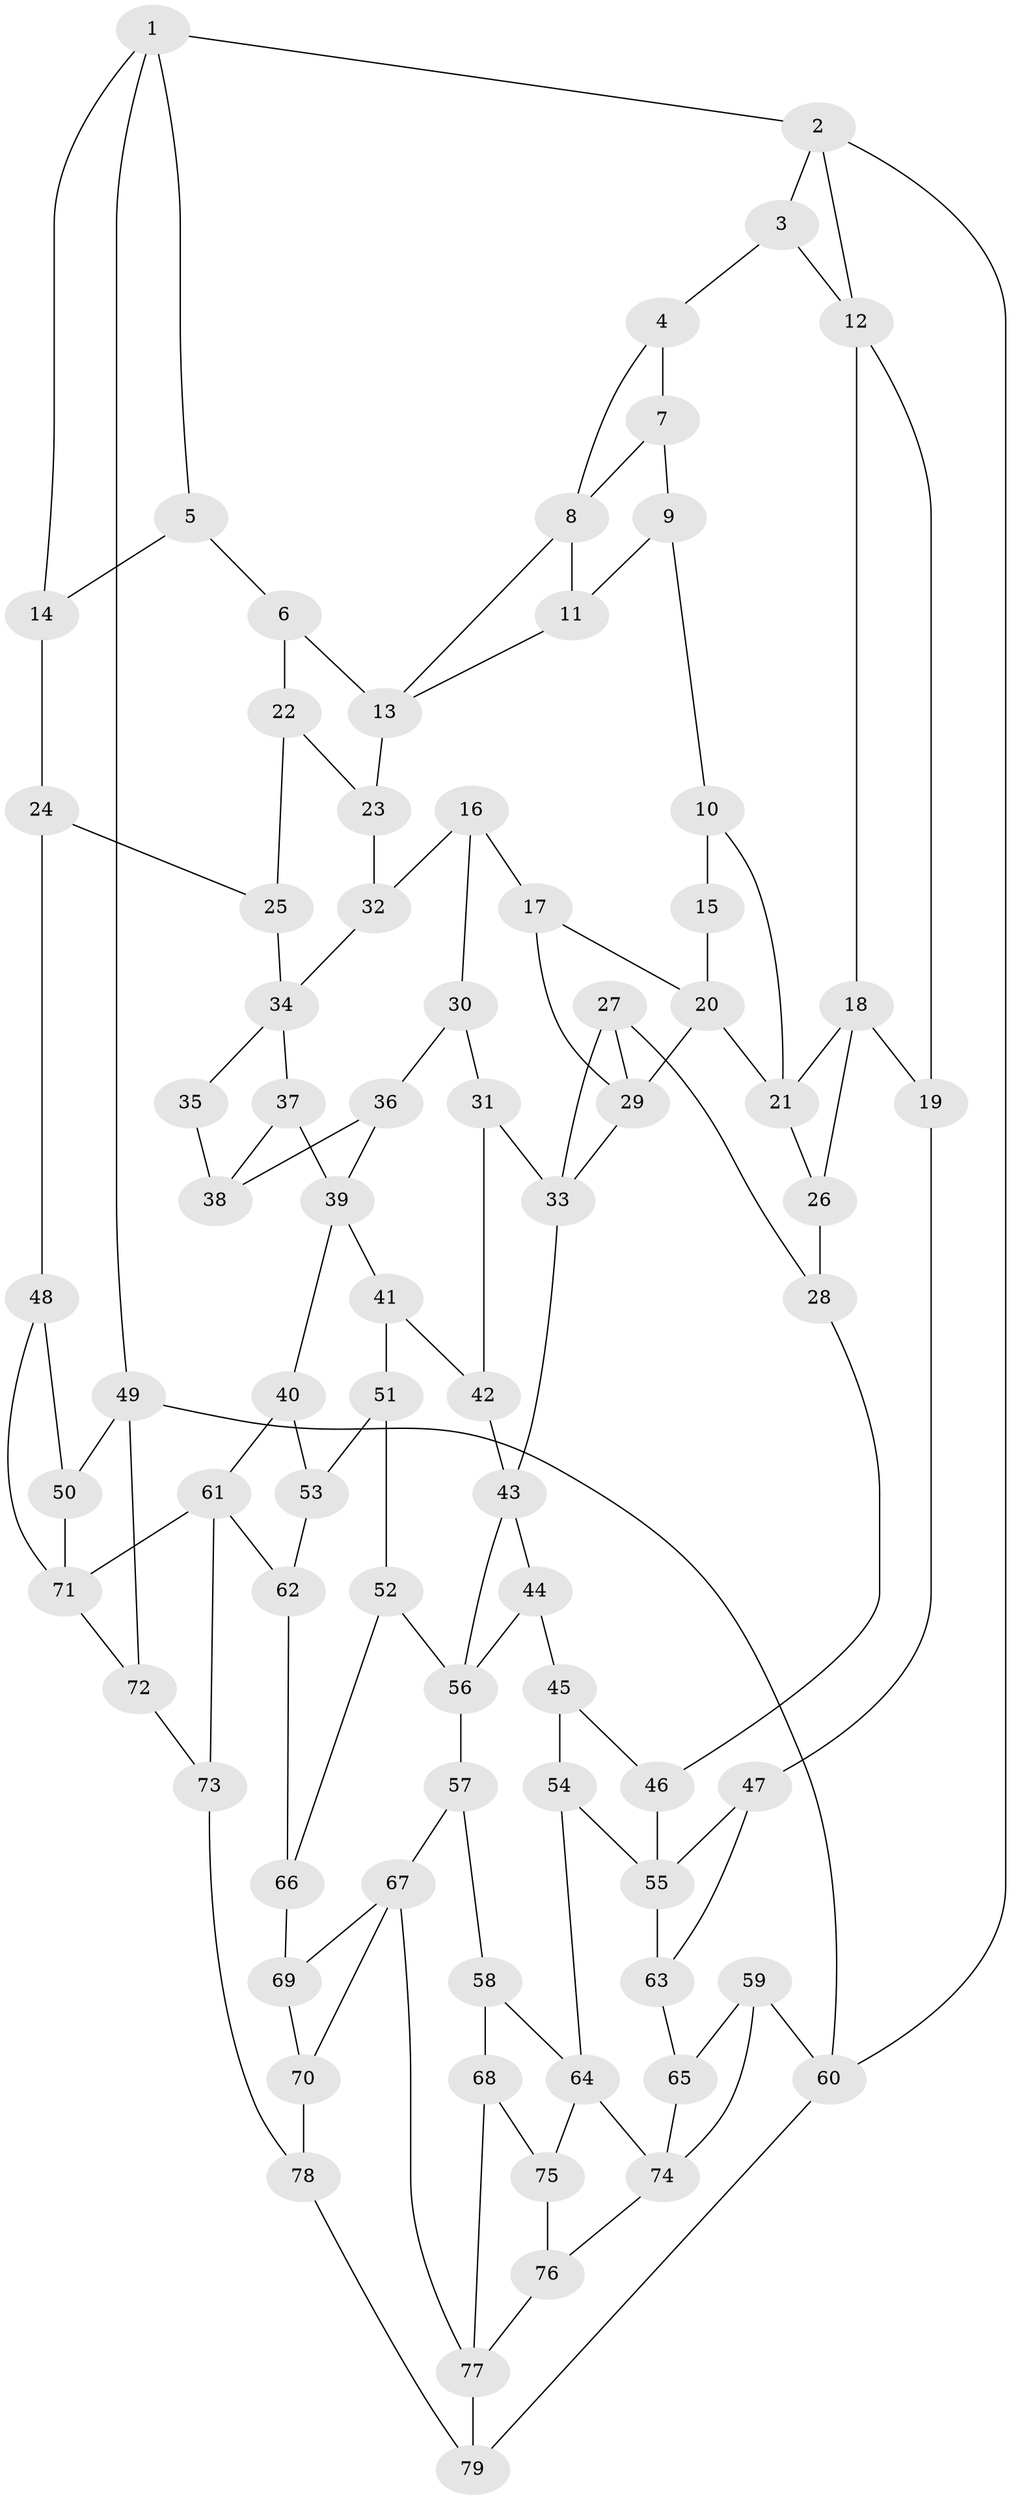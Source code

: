 // original degree distribution, {3: 0.026785714285714284, 6: 0.22321428571428573, 4: 0.22321428571428573, 5: 0.5267857142857143}
// Generated by graph-tools (version 1.1) at 2025/38/03/04/25 23:38:24]
// undirected, 79 vertices, 129 edges
graph export_dot {
  node [color=gray90,style=filled];
  1;
  2;
  3;
  4;
  5;
  6;
  7;
  8;
  9;
  10;
  11;
  12;
  13;
  14;
  15;
  16;
  17;
  18;
  19;
  20;
  21;
  22;
  23;
  24;
  25;
  26;
  27;
  28;
  29;
  30;
  31;
  32;
  33;
  34;
  35;
  36;
  37;
  38;
  39;
  40;
  41;
  42;
  43;
  44;
  45;
  46;
  47;
  48;
  49;
  50;
  51;
  52;
  53;
  54;
  55;
  56;
  57;
  58;
  59;
  60;
  61;
  62;
  63;
  64;
  65;
  66;
  67;
  68;
  69;
  70;
  71;
  72;
  73;
  74;
  75;
  76;
  77;
  78;
  79;
  1 -- 2 [weight=1.0];
  1 -- 5 [weight=1.0];
  1 -- 14 [weight=1.0];
  1 -- 49 [weight=1.0];
  2 -- 3 [weight=1.0];
  2 -- 12 [weight=1.0];
  2 -- 60 [weight=1.0];
  3 -- 4 [weight=1.0];
  3 -- 12 [weight=1.0];
  4 -- 7 [weight=1.0];
  4 -- 8 [weight=1.0];
  5 -- 6 [weight=1.0];
  5 -- 14 [weight=1.0];
  6 -- 13 [weight=1.0];
  6 -- 22 [weight=1.0];
  7 -- 8 [weight=1.0];
  7 -- 9 [weight=1.0];
  8 -- 11 [weight=1.0];
  8 -- 13 [weight=1.0];
  9 -- 10 [weight=1.0];
  9 -- 11 [weight=1.0];
  10 -- 15 [weight=1.0];
  10 -- 21 [weight=1.0];
  11 -- 13 [weight=1.0];
  12 -- 18 [weight=1.0];
  12 -- 19 [weight=1.0];
  13 -- 23 [weight=1.0];
  14 -- 24 [weight=1.0];
  15 -- 20 [weight=1.0];
  16 -- 17 [weight=1.0];
  16 -- 30 [weight=1.0];
  16 -- 32 [weight=1.0];
  17 -- 20 [weight=1.0];
  17 -- 29 [weight=1.0];
  18 -- 19 [weight=1.0];
  18 -- 21 [weight=1.0];
  18 -- 26 [weight=1.0];
  19 -- 47 [weight=1.0];
  20 -- 21 [weight=1.0];
  20 -- 29 [weight=1.0];
  21 -- 26 [weight=1.0];
  22 -- 23 [weight=1.0];
  22 -- 25 [weight=1.0];
  23 -- 32 [weight=2.0];
  24 -- 25 [weight=1.0];
  24 -- 48 [weight=2.0];
  25 -- 34 [weight=1.0];
  26 -- 28 [weight=1.0];
  27 -- 28 [weight=1.0];
  27 -- 29 [weight=1.0];
  27 -- 33 [weight=1.0];
  28 -- 46 [weight=1.0];
  29 -- 33 [weight=1.0];
  30 -- 31 [weight=1.0];
  30 -- 36 [weight=1.0];
  31 -- 33 [weight=1.0];
  31 -- 42 [weight=1.0];
  32 -- 34 [weight=1.0];
  33 -- 43 [weight=1.0];
  34 -- 35 [weight=1.0];
  34 -- 37 [weight=1.0];
  35 -- 38 [weight=2.0];
  36 -- 38 [weight=1.0];
  36 -- 39 [weight=1.0];
  37 -- 38 [weight=1.0];
  37 -- 39 [weight=1.0];
  39 -- 40 [weight=1.0];
  39 -- 41 [weight=1.0];
  40 -- 53 [weight=1.0];
  40 -- 61 [weight=1.0];
  41 -- 42 [weight=1.0];
  41 -- 51 [weight=1.0];
  42 -- 43 [weight=1.0];
  43 -- 44 [weight=1.0];
  43 -- 56 [weight=1.0];
  44 -- 45 [weight=1.0];
  44 -- 56 [weight=1.0];
  45 -- 46 [weight=1.0];
  45 -- 54 [weight=1.0];
  46 -- 55 [weight=1.0];
  47 -- 55 [weight=1.0];
  47 -- 63 [weight=1.0];
  48 -- 50 [weight=1.0];
  48 -- 71 [weight=1.0];
  49 -- 50 [weight=1.0];
  49 -- 60 [weight=1.0];
  49 -- 72 [weight=1.0];
  50 -- 71 [weight=1.0];
  51 -- 52 [weight=1.0];
  51 -- 53 [weight=1.0];
  52 -- 56 [weight=1.0];
  52 -- 66 [weight=1.0];
  53 -- 62 [weight=1.0];
  54 -- 55 [weight=1.0];
  54 -- 64 [weight=1.0];
  55 -- 63 [weight=1.0];
  56 -- 57 [weight=1.0];
  57 -- 58 [weight=1.0];
  57 -- 67 [weight=1.0];
  58 -- 64 [weight=1.0];
  58 -- 68 [weight=1.0];
  59 -- 60 [weight=1.0];
  59 -- 65 [weight=1.0];
  59 -- 74 [weight=1.0];
  60 -- 79 [weight=1.0];
  61 -- 62 [weight=1.0];
  61 -- 71 [weight=1.0];
  61 -- 73 [weight=1.0];
  62 -- 66 [weight=1.0];
  63 -- 65 [weight=2.0];
  64 -- 74 [weight=1.0];
  64 -- 75 [weight=1.0];
  65 -- 74 [weight=1.0];
  66 -- 69 [weight=2.0];
  67 -- 69 [weight=1.0];
  67 -- 70 [weight=1.0];
  67 -- 77 [weight=1.0];
  68 -- 75 [weight=2.0];
  68 -- 77 [weight=1.0];
  69 -- 70 [weight=1.0];
  70 -- 78 [weight=1.0];
  71 -- 72 [weight=1.0];
  72 -- 73 [weight=1.0];
  73 -- 78 [weight=1.0];
  74 -- 76 [weight=1.0];
  75 -- 76 [weight=1.0];
  76 -- 77 [weight=1.0];
  77 -- 79 [weight=1.0];
  78 -- 79 [weight=1.0];
}
